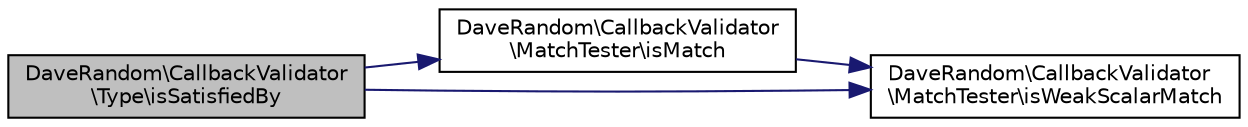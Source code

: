 digraph "DaveRandom\CallbackValidator\Type\isSatisfiedBy"
{
 // INTERACTIVE_SVG=YES
 // LATEX_PDF_SIZE
  edge [fontname="Helvetica",fontsize="10",labelfontname="Helvetica",labelfontsize="10"];
  node [fontname="Helvetica",fontsize="10",shape=record];
  rankdir="LR";
  Node1 [label="DaveRandom\\CallbackValidator\l\\Type\\isSatisfiedBy",height=0.2,width=0.4,color="black", fillcolor="grey75", style="filled", fontcolor="black",tooltip=" "];
  Node1 -> Node2 [color="midnightblue",fontsize="10",style="solid",fontname="Helvetica"];
  Node2 [label="DaveRandom\\CallbackValidator\l\\MatchTester\\isMatch",height=0.2,width=0.4,color="black", fillcolor="white", style="filled",URL="$d3/d4a/class_dave_random_1_1_callback_validator_1_1_match_tester.html#a9bd03b57450b372403f9cda42d82c5ff",tooltip=" "];
  Node2 -> Node3 [color="midnightblue",fontsize="10",style="solid",fontname="Helvetica"];
  Node3 [label="DaveRandom\\CallbackValidator\l\\MatchTester\\isWeakScalarMatch",height=0.2,width=0.4,color="black", fillcolor="white", style="filled",URL="$d3/d4a/class_dave_random_1_1_callback_validator_1_1_match_tester.html#ae3f92a873f656902801bec34373fcdd6",tooltip=" "];
  Node1 -> Node3 [color="midnightblue",fontsize="10",style="solid",fontname="Helvetica"];
}
